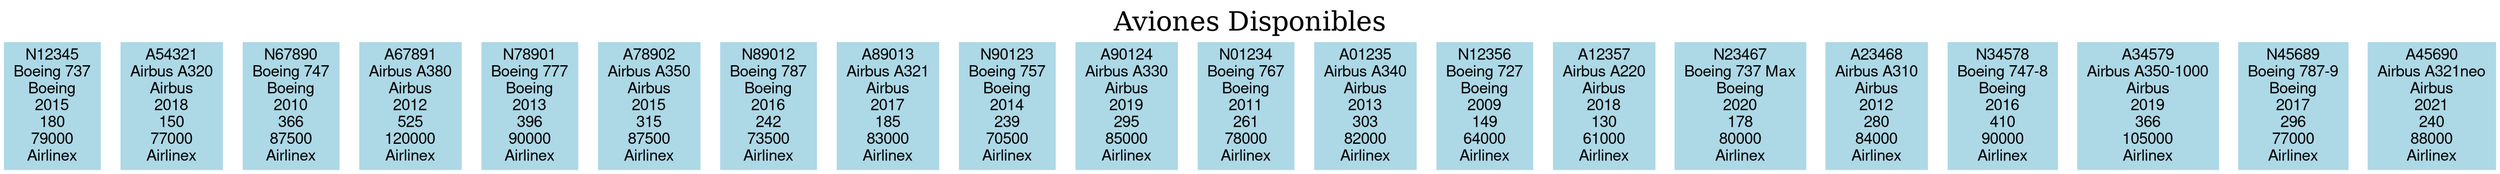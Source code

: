 digraph AvionesDisponibles {
    label="Aviones Disponibles";
    labelloc="t";
    fontsize=24;
    node [shape=box, style=filled, color=lightblue, fontname="Helvetica,Arial,sans-serif"];
    N12345 [label="N12345\nBoeing 737\nBoeing\n2015\n180\n79000\nAirlinex"];
    A54321 [label="A54321\nAirbus A320\nAirbus\n2018\n150\n77000\nAirlinex"];
    N67890 [label="N67890\nBoeing 747\nBoeing\n2010\n366\n87500\nAirlinex"];
    A67891 [label="A67891\nAirbus A380\nAirbus\n2012\n525\n120000\nAirlinex"];
    N78901 [label="N78901\nBoeing 777\nBoeing\n2013\n396\n90000\nAirlinex"];
    A78902 [label="A78902\nAirbus A350\nAirbus\n2015\n315\n87500\nAirlinex"];
    N89012 [label="N89012\nBoeing 787\nBoeing\n2016\n242\n73500\nAirlinex"];
    A89013 [label="A89013\nAirbus A321\nAirbus\n2017\n185\n83000\nAirlinex"];
    N90123 [label="N90123\nBoeing 757\nBoeing\n2014\n239\n70500\nAirlinex"];
    A90124 [label="A90124\nAirbus A330\nAirbus\n2019\n295\n85000\nAirlinex"];
    N01234 [label="N01234\nBoeing 767\nBoeing\n2011\n261\n78000\nAirlinex"];
    A01235 [label="A01235\nAirbus A340\nAirbus\n2013\n303\n82000\nAirlinex"];
    N12356 [label="N12356\nBoeing 727\nBoeing\n2009\n149\n64000\nAirlinex"];
    A12357 [label="A12357\nAirbus A220\nAirbus\n2018\n130\n61000\nAirlinex"];
    N23467 [label="N23467\nBoeing 737 Max\nBoeing\n2020\n178\n80000\nAirlinex"];
    A23468 [label="A23468\nAirbus A310\nAirbus\n2012\n280\n84000\nAirlinex"];
    N34578 [label="N34578\nBoeing 747-8\nBoeing\n2016\n410\n90000\nAirlinex"];
    A34579 [label="A34579\nAirbus A350-1000\nAirbus\n2019\n366\n105000\nAirlinex"];
    N45689 [label="N45689\nBoeing 787-9\nBoeing\n2017\n296\n77000\nAirlinex"];
    A45690 [label="A45690\nAirbus A321neo\nAirbus\n2021\n240\n88000\nAirlinex"];
}
